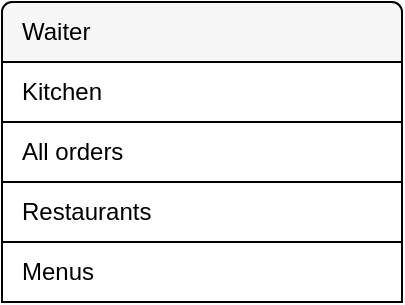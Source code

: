 <mxfile version="22.1.17" type="github" pages="2">
  <diagram name="Restaurant" id="C-jYXIoTOcxqAW46k9Y1">
    <mxGraphModel dx="954" dy="696" grid="1" gridSize="10" guides="1" tooltips="1" connect="1" arrows="1" fold="1" page="1" pageScale="1" pageWidth="1169" pageHeight="827" math="0" shadow="0">
      <root>
        <mxCell id="0" />
        <mxCell id="1" parent="0" />
        <mxCell id="tMLiEnjQ_pg0QaTbAvHz-10" value="Restaurants" style="strokeColor=inherit;fillColor=inherit;gradientColor=inherit;fontColor=inherit;html=1;shadow=0;dashed=0;perimeter=none;whiteSpace=wrap;resizeWidth=1;align=left;spacing=10;" vertex="1" parent="1">
          <mxGeometry x="280" y="220" width="200" height="30" as="geometry" />
        </mxCell>
        <mxCell id="tMLiEnjQ_pg0QaTbAvHz-8" value="Menus" style="strokeColor=inherit;fillColor=inherit;gradientColor=inherit;fontColor=inherit;html=1;shadow=0;dashed=0;perimeter=none;whiteSpace=wrap;resizeWidth=1;align=left;spacing=10;" vertex="1" parent="1">
          <mxGeometry x="280" y="250" width="200" height="30" as="geometry" />
        </mxCell>
        <mxCell id="tMLiEnjQ_pg0QaTbAvHz-2" value="Waiter" style="html=1;shadow=0;dashed=0;shape=mxgraph.bootstrap.topButton;strokeColor=inherit;fillColor=#F7F7F7;rSize=5;perimeter=none;whiteSpace=wrap;resizeWidth=1;align=left;spacing=10;" vertex="1" parent="1">
          <mxGeometry x="280" y="130" width="200" height="30" as="geometry" />
        </mxCell>
        <mxCell id="tMLiEnjQ_pg0QaTbAvHz-12" value="All orders" style="strokeColor=inherit;fillColor=inherit;gradientColor=inherit;fontColor=inherit;html=1;shadow=0;dashed=0;perimeter=none;whiteSpace=wrap;resizeWidth=1;align=left;spacing=10;" vertex="1" parent="1">
          <mxGeometry x="280" y="190" width="200" height="30" as="geometry" />
        </mxCell>
        <mxCell id="tMLiEnjQ_pg0QaTbAvHz-13" value="Kitchen" style="strokeColor=inherit;fillColor=inherit;gradientColor=inherit;fontColor=inherit;html=1;shadow=0;dashed=0;perimeter=none;whiteSpace=wrap;resizeWidth=1;align=left;spacing=10;" vertex="1" parent="1">
          <mxGeometry x="280" y="160" width="200" height="30" as="geometry" />
        </mxCell>
      </root>
    </mxGraphModel>
  </diagram>
  <diagram id="FE7YLGdaCPMm5ceMD8bA" name="menus">
    <mxGraphModel dx="954" dy="696" grid="1" gridSize="10" guides="1" tooltips="1" connect="1" arrows="1" fold="1" page="1" pageScale="1" pageWidth="1169" pageHeight="827" math="0" shadow="0">
      <root>
        <mxCell id="0" />
        <mxCell id="1" parent="0" />
      </root>
    </mxGraphModel>
  </diagram>
</mxfile>
